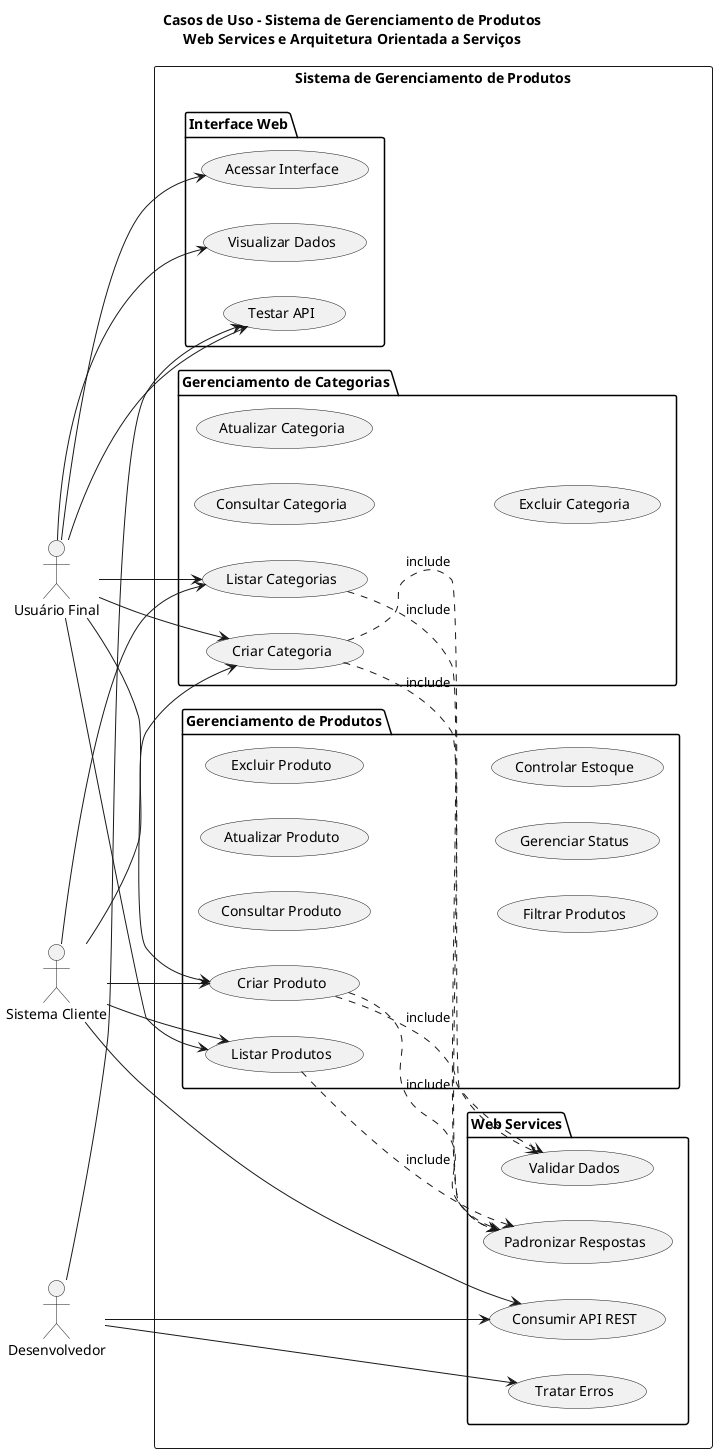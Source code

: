 @startuml Casos de Uso - Sistema de Produtos

title Casos de Uso - Sistema de Gerenciamento de Produtos\nWeb Services e Arquitetura Orientada a Serviços

left to right direction

actor "Usuário Final" as USER
actor "Sistema Cliente" as CLIENT
actor "Desenvolvedor" as DEV

rectangle "Sistema de Gerenciamento de Produtos" {
    
    package "Gerenciamento de Categorias" {
        usecase "Criar Categoria" as UC1
        usecase "Listar Categorias" as UC2
        usecase "Consultar Categoria" as UC3
        usecase "Atualizar Categoria" as UC4
        usecase "Excluir Categoria" as UC5
    }
    
    package "Gerenciamento de Produtos" {
        usecase "Criar Produto" as UC6
        usecase "Listar Produtos" as UC7
        usecase "Consultar Produto" as UC8
        usecase "Atualizar Produto" as UC9
        usecase "Excluir Produto" as UC10
        usecase "Filtrar Produtos" as UC11
        usecase "Gerenciar Status" as UC12
        usecase "Controlar Estoque" as UC13
    }
    
    package "Interface Web" {
        usecase "Acessar Interface" as UC14
        usecase "Visualizar Dados" as UC15
        usecase "Testar API" as UC16
    }
    
    package "Web Services" {
        usecase "Consumir API REST" as UC17
        usecase "Validar Dados" as UC18
        usecase "Tratar Erros" as UC19
        usecase "Padronizar Respostas" as UC20
    }
}

' Relacionamentos do Usuário Final
USER --> UC14
USER --> UC1
USER --> UC2
USER --> UC6
USER --> UC7
USER --> UC15
USER --> UC16

' Relacionamentos do Sistema Cliente
CLIENT --> UC17
CLIENT --> UC1
CLIENT --> UC2
CLIENT --> UC6
CLIENT --> UC7

' Relacionamentos do Desenvolvedor
DEV --> UC16
DEV --> UC17
DEV --> UC19

' Dependências
UC1 ..> UC18 : include
UC6 ..> UC18 : include
UC1 ..> UC20 : include
UC2 ..> UC20 : include
UC6 ..> UC20 : include
UC7 ..> UC20 : include

@enduml

